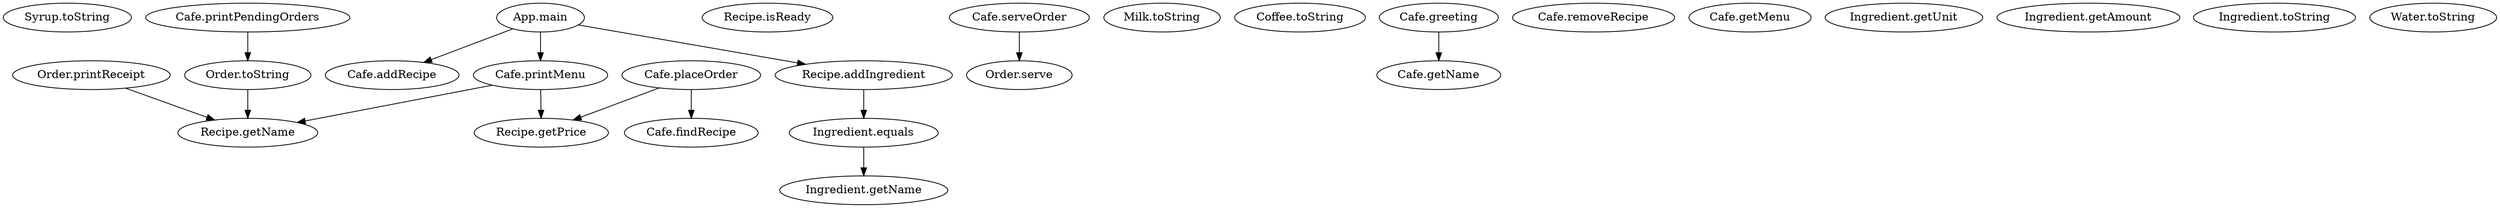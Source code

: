 digraph Cafe {
"Syrup.toString" [label="Syrup.toString"];
"Recipe.addIngredient" [label="Recipe.addIngredient"];
"Ingredient.equals" [label="Ingredient.equals"];
"Recipe.getName" [label="Recipe.getName"];
"Recipe.getPrice" [label="Recipe.getPrice"];
"Recipe.isReady" [label="Recipe.isReady"];
"Order.printReceipt" [label="Order.printReceipt"];
"Order.serve" [label="Order.serve"];
"Order.toString" [label="Order.toString"];
"Milk.toString" [label="Milk.toString"];
"Coffee.toString" [label="Coffee.toString"];
"App.main" [label="App.main"];
"Cafe.addRecipe" [label="Cafe.addRecipe"];
"Cafe.printMenu" [label="Cafe.printMenu"];
"Cafe.greeting" [label="Cafe.greeting"];
"Cafe.getName" [label="Cafe.getName"];
"Cafe.removeRecipe" [label="Cafe.removeRecipe"];
"Cafe.getMenu" [label="Cafe.getMenu"];
"Cafe.printPendingOrders" [label="Cafe.printPendingOrders"];
"Cafe.placeOrder" [label="Cafe.placeOrder"];
"Cafe.findRecipe" [label="Cafe.findRecipe"];
"Cafe.serveOrder" [label="Cafe.serveOrder"];
"Ingredient.getName" [label="Ingredient.getName"];
"Ingredient.getUnit" [label="Ingredient.getUnit"];
"Ingredient.getAmount" [label="Ingredient.getAmount"];
"Ingredient.toString" [label="Ingredient.toString"];
"Water.toString" [label="Water.toString"];
"Recipe.addIngredient" -> "Ingredient.equals";
"Ingredient.equals" -> "Ingredient.getName";
"Order.printReceipt" -> "Recipe.getName";
"Order.toString" -> "Recipe.getName";
"App.main" -> "Recipe.addIngredient";
"App.main" -> "Cafe.addRecipe";
"App.main" -> "Cafe.printMenu";
"Cafe.printMenu" -> "Recipe.getName";
"Cafe.printMenu" -> "Recipe.getPrice";
"Cafe.greeting" -> "Cafe.getName";
"Cafe.printPendingOrders" -> "Order.toString";
"Cafe.placeOrder" -> "Cafe.findRecipe";
"Cafe.placeOrder" -> "Recipe.getPrice";
"Cafe.serveOrder" -> "Order.serve";
}
